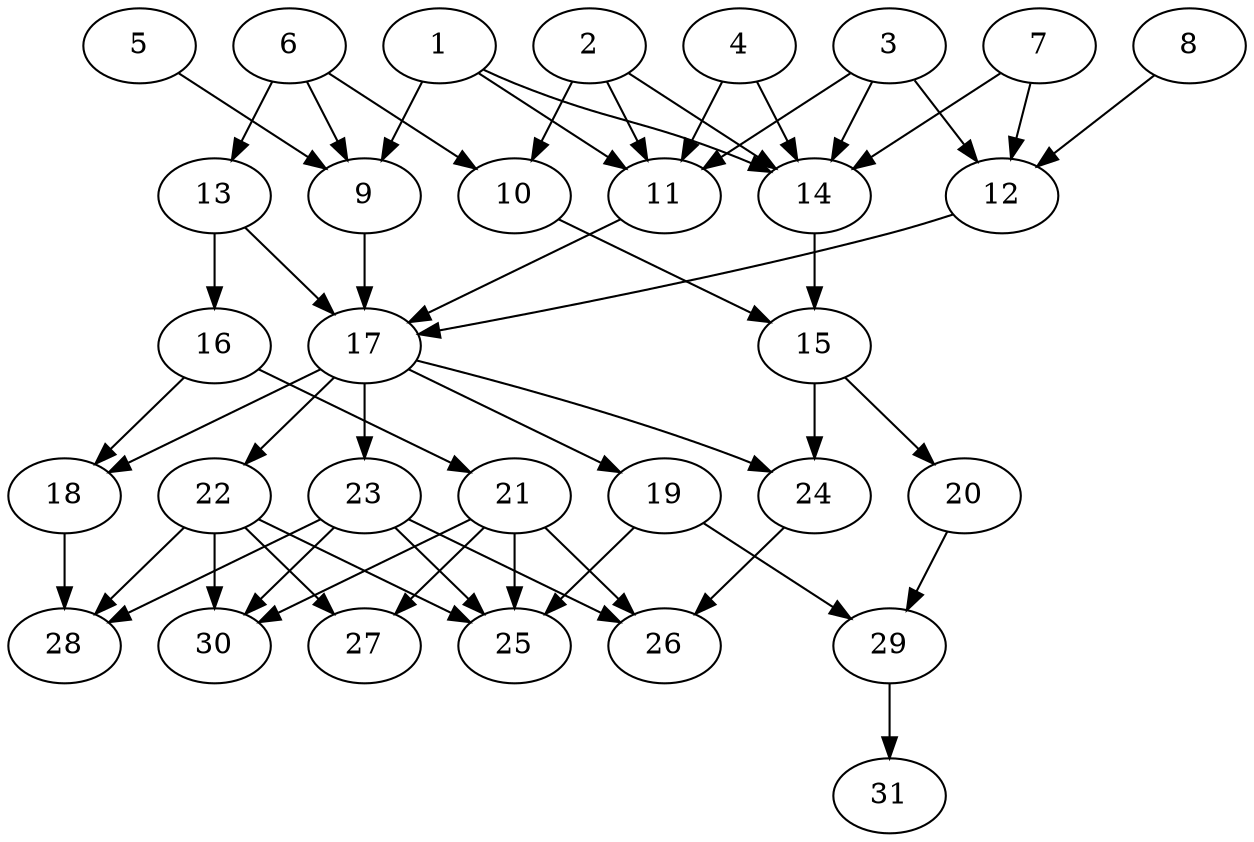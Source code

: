 // DAG (tier=2-normal, mode=data, n=31, ccr=0.449, fat=0.597, density=0.539, regular=0.410, jump=0.126, mindata=2097152, maxdata=16777216)
// DAG automatically generated by daggen at Sun Aug 24 16:33:34 2025
// /home/ermia/Project/Environments/daggen/bin/daggen --dot --ccr 0.449 --fat 0.597 --regular 0.410 --density 0.539 --jump 0.126 --mindata 2097152 --maxdata 16777216 -n 31 
digraph G {
  1 [size="1801227272581264965632", alpha="0.12", expect_size="900613636290632482816"]
  1 -> 9 [size ="1184319817121792"]
  1 -> 11 [size ="1184319817121792"]
  1 -> 14 [size ="1184319817121792"]
  2 [size="1881991478534347948032", alpha="0.16", expect_size="940995739267173974016"]
  2 -> 10 [size ="1219462422331392"]
  2 -> 11 [size ="1219462422331392"]
  2 -> 14 [size ="1219462422331392"]
  3 [size="24934081226747784", alpha="0.05", expect_size="12467040613373892"]
  3 -> 11 [size ="1666083656302592"]
  3 -> 12 [size ="1666083656302592"]
  3 -> 14 [size ="1666083656302592"]
  4 [size="53450311999774328", alpha="0.08", expect_size="26725155999887164"]
  4 -> 11 [size ="1434957306134528"]
  4 -> 14 [size ="1434957306134528"]
  5 [size="470417212914532352000", alpha="0.19", expect_size="235208606457266176000"]
  5 -> 9 [size ="483888673587200"]
  6 [size="47997417186473803776", alpha="0.12", expect_size="23998708593236901888"]
  6 -> 9 [size ="105657881591808"]
  6 -> 10 [size ="105657881591808"]
  6 -> 13 [size ="105657881591808"]
  7 [size="2729939631398874", alpha="0.06", expect_size="1364969815699437"]
  7 -> 12 [size ="283361675313152"]
  7 -> 14 [size ="283361675313152"]
  8 [size="29606796958868416", alpha="0.05", expect_size="14803398479434208"]
  8 -> 12 [size ="889601845624832"]
  9 [size="3143138051639738368000", alpha="0.11", expect_size="1571569025819869184000"]
  9 -> 17 [size ="1716586230579200"]
  10 [size="107678372396030800", alpha="0.17", expect_size="53839186198015400"]
  10 -> 15 [size ="2239995574222848"]
  11 [size="4230951717723144192", alpha="0.12", expect_size="2115475858861572096"]
  11 -> 17 [size ="1665138025299968"]
  12 [size="864232580242168320", alpha="0.14", expect_size="432116290121084160"]
  12 -> 17 [size ="390975646072832"]
  13 [size="4427909483390420480", alpha="0.19", expect_size="2213954741695210240"]
  13 -> 16 [size ="1626131065208832"]
  13 -> 17 [size ="1626131065208832"]
  14 [size="3162292735060104708096", alpha="0.02", expect_size="1581146367530052354048"]
  14 -> 15 [size ="1723553229570048"]
  15 [size="93389251523842256", alpha="0.12", expect_size="46694625761921128"]
  15 -> 20 [size ="57582760755200"]
  15 -> 24 [size ="57582760755200"]
  16 [size="5484490613562894336", alpha="0.17", expect_size="2742245306781447168"]
  16 -> 18 [size ="2199332493197312"]
  16 -> 21 [size ="2199332493197312"]
  17 [size="1065693948221208704", alpha="0.08", expect_size="532846974110604352"]
  17 -> 18 [size ="473244335341568"]
  17 -> 19 [size ="473244335341568"]
  17 -> 22 [size ="473244335341568"]
  17 -> 23 [size ="473244335341568"]
  17 -> 24 [size ="473244335341568"]
  18 [size="1405495697031530240", alpha="0.06", expect_size="702747848515765120"]
  18 -> 28 [size ="609218327478272"]
  19 [size="1105948710331928805376", alpha="0.18", expect_size="552974355165964402688"]
  19 -> 25 [size ="855552460587008"]
  19 -> 29 [size ="855552460587008"]
  20 [size="18375667571534856192", alpha="0.17", expect_size="9187833785767428096"]
  20 -> 29 [size ="55708150136832"]
  21 [size="1678301092909547776", alpha="0.13", expect_size="839150546454773888"]
  21 -> 25 [size ="1506258452480000"]
  21 -> 26 [size ="1506258452480000"]
  21 -> 27 [size ="1506258452480000"]
  21 -> 30 [size ="1506258452480000"]
  22 [size="8156982831892852", alpha="0.07", expect_size="4078491415946426"]
  22 -> 25 [size ="319241572057088"]
  22 -> 27 [size ="319241572057088"]
  22 -> 28 [size ="319241572057088"]
  22 -> 30 [size ="319241572057088"]
  23 [size="1418803557212558080", alpha="0.17", expect_size="709401778606279040"]
  23 -> 25 [size ="1694815871827968"]
  23 -> 26 [size ="1694815871827968"]
  23 -> 28 [size ="1694815871827968"]
  23 -> 30 [size ="1694815871827968"]
  24 [size="4206289389432451629056", alpha="0.07", expect_size="2103144694716225814528"]
  24 -> 26 [size ="2084600092295168"]
  25 [size="471829528938515200", alpha="0.00", expect_size="235914764469257600"]
  26 [size="2845246178603646844928", alpha="0.08", expect_size="1422623089301823422464"]
  27 [size="182076017479778304000", alpha="0.06", expect_size="91038008739889152000"]
  28 [size="52341828068675944448", alpha="0.18", expect_size="26170914034337972224"]
  29 [size="97844723712000000000", alpha="0.09", expect_size="48922361856000000000"]
  29 -> 31 [size ="169869312000000"]
  30 [size="203065220531224576000", alpha="0.02", expect_size="101532610265612288000"]
  31 [size="33996203082575976", alpha="0.09", expect_size="16998101541287988"]
}